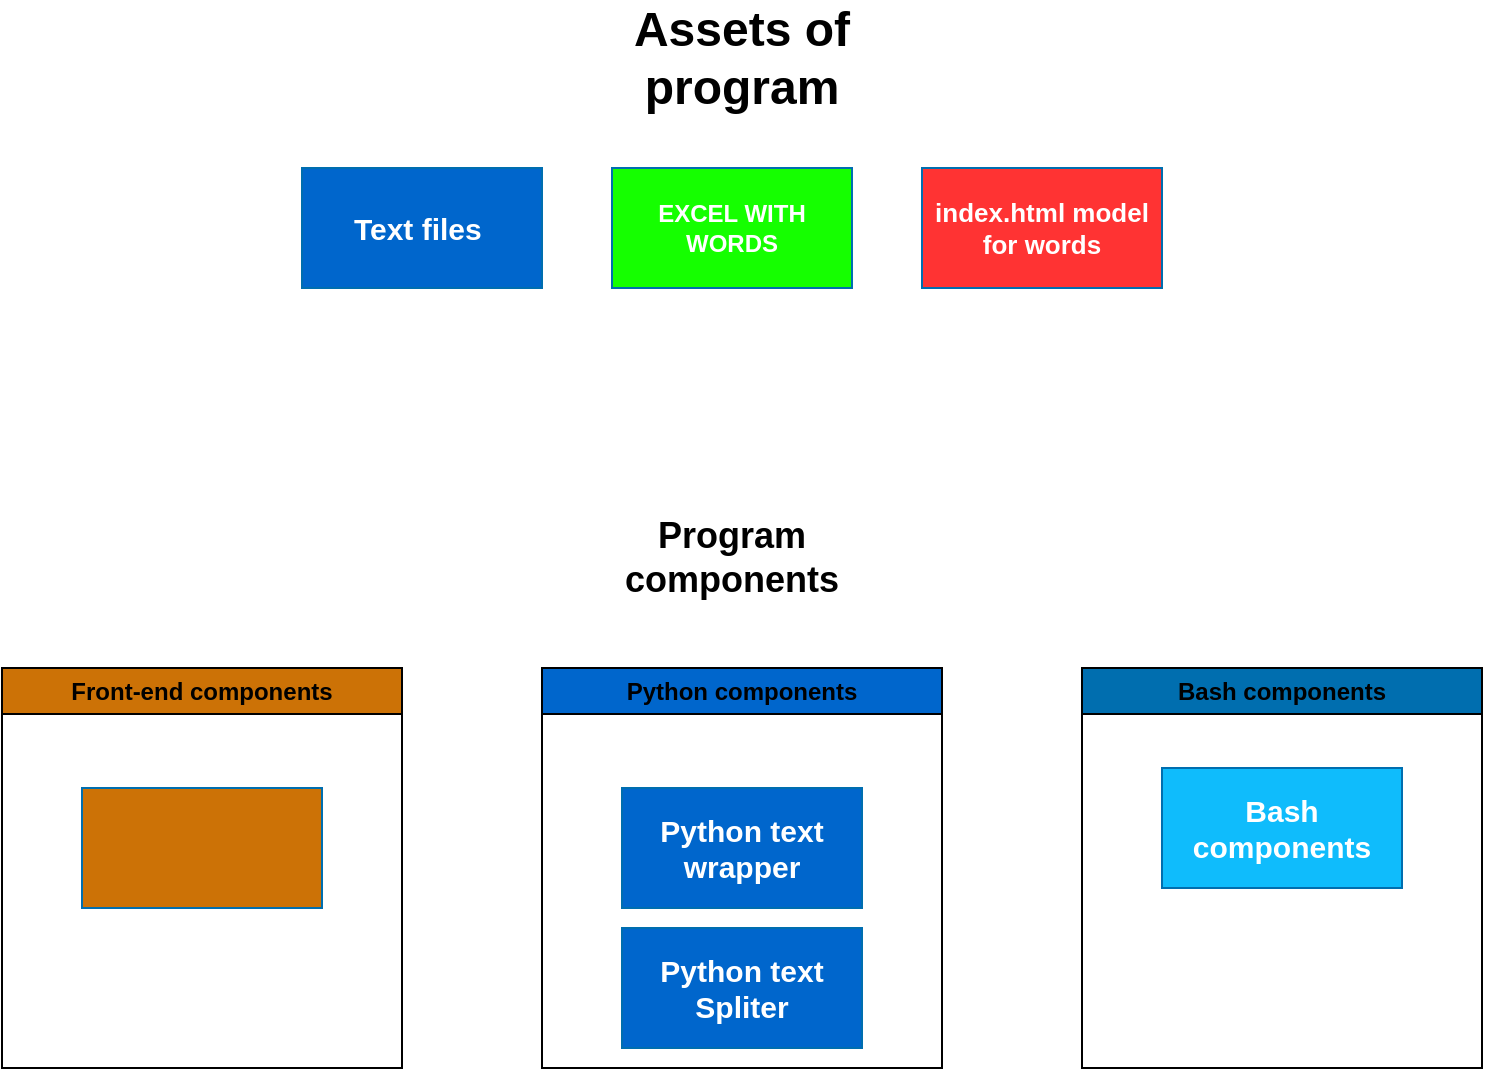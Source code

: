 <mxfile version="28.1.2">
  <diagram name="Page-1" id="OgMk2gwqRUxozm-X-R0p">
    <mxGraphModel dx="598" dy="450" grid="1" gridSize="10" guides="1" tooltips="1" connect="1" arrows="1" fold="1" page="0" pageScale="1" pageWidth="850" pageHeight="1100" math="0" shadow="0">
      <root>
        <mxCell id="0" />
        <mxCell id="1" parent="0" />
        <mxCell id="3R95oQqw8LJTqcAPyp22-2" value="&lt;span style=&quot;font-size: 24px;&quot;&gt;&lt;b&gt;Assets of program&lt;/b&gt;&lt;/span&gt;" style="text;html=1;align=center;verticalAlign=middle;whiteSpace=wrap;rounded=0;" parent="1" vertex="1">
          <mxGeometry x="400" y="150" width="180" height="50" as="geometry" />
        </mxCell>
        <mxCell id="3R95oQqw8LJTqcAPyp22-3" value="EXCEL WITH WORDS" style="rounded=0;whiteSpace=wrap;html=1;fillColor=#15FF00;fontColor=#FFFFFF;strokeColor=#006EAF;fontStyle=1" parent="1" vertex="1">
          <mxGeometry x="425" y="230" width="120" height="60" as="geometry" />
        </mxCell>
        <mxCell id="3R95oQqw8LJTqcAPyp22-4" value="&lt;font style=&quot;font-size: 13px;&quot;&gt;index.html model for words&lt;/font&gt;" style="rounded=0;whiteSpace=wrap;html=1;fillColor=#FF3333;fontColor=#FFFFFF;strokeColor=#006EAF;fontStyle=1" parent="1" vertex="1">
          <mxGeometry x="580" y="230" width="120" height="60" as="geometry" />
        </mxCell>
        <mxCell id="3R95oQqw8LJTqcAPyp22-5" value="&lt;font style=&quot;font-size: 15px;&quot;&gt;Text files&amp;nbsp;&lt;/font&gt;" style="rounded=0;whiteSpace=wrap;html=1;fillColor=#0066CC;fontColor=#FFFFFF;strokeColor=#006EAF;fontStyle=1" parent="1" vertex="1">
          <mxGeometry x="270" y="230" width="120" height="60" as="geometry" />
        </mxCell>
        <mxCell id="3R95oQqw8LJTqcAPyp22-8" value="&lt;font style=&quot;font-size: 18px;&quot;&gt;&lt;b style=&quot;&quot;&gt;Program components&lt;/b&gt;&lt;/font&gt;" style="text;html=1;align=center;verticalAlign=middle;whiteSpace=wrap;rounded=0;" parent="1" vertex="1">
          <mxGeometry x="430" y="400" width="110" height="50" as="geometry" />
        </mxCell>
        <mxCell id="3R95oQqw8LJTqcAPyp22-14" value="Python components" style="swimlane;whiteSpace=wrap;html=1;fillColor=#0066CC;" parent="1" vertex="1">
          <mxGeometry x="390" y="480" width="200" height="200" as="geometry" />
        </mxCell>
        <mxCell id="3R95oQqw8LJTqcAPyp22-13" value="&lt;font style=&quot;font-size: 15px;&quot;&gt;Python text wrapper&lt;/font&gt;" style="rounded=0;whiteSpace=wrap;html=1;fillColor=#0066CC;fontColor=#FFFFFF;strokeColor=#006EAF;fontStyle=1" parent="3R95oQqw8LJTqcAPyp22-14" vertex="1">
          <mxGeometry x="40" y="60" width="120" height="60" as="geometry" />
        </mxCell>
        <mxCell id="Xmff8rb6BWlSERZBsKoM-1" value="&lt;font style=&quot;font-size: 15px;&quot;&gt;Python text Spliter&lt;/font&gt;" style="rounded=0;whiteSpace=wrap;html=1;fillColor=#0066CC;fontColor=#FFFFFF;strokeColor=#006EAF;fontStyle=1" vertex="1" parent="3R95oQqw8LJTqcAPyp22-14">
          <mxGeometry x="40" y="130" width="120" height="60" as="geometry" />
        </mxCell>
        <mxCell id="3R95oQqw8LJTqcAPyp22-15" value="Bash components" style="swimlane;whiteSpace=wrap;html=1;fillColor=#006EAF;" parent="1" vertex="1">
          <mxGeometry x="660" y="480" width="200" height="200" as="geometry" />
        </mxCell>
        <mxCell id="3R95oQqw8LJTqcAPyp22-11" value="&lt;font style=&quot;font-size: 15px;&quot;&gt;Bash components&lt;/font&gt;" style="rounded=0;whiteSpace=wrap;html=1;fillColor=#0FBCFC;fontColor=#FFFFFF;strokeColor=#006EAF;fontStyle=1" parent="3R95oQqw8LJTqcAPyp22-15" vertex="1">
          <mxGeometry x="40" y="50" width="120" height="60" as="geometry" />
        </mxCell>
        <mxCell id="3R95oQqw8LJTqcAPyp22-16" value="Front-end components" style="swimlane;whiteSpace=wrap;html=1;fillColor=#CC7206;" parent="1" vertex="1">
          <mxGeometry x="120" y="480" width="200" height="200" as="geometry" />
        </mxCell>
        <mxCell id="3R95oQqw8LJTqcAPyp22-12" value="" style="rounded=0;whiteSpace=wrap;html=1;fillColor=#CC7206;fontColor=#FFFFFF;strokeColor=#006EAF;fontStyle=1" parent="3R95oQqw8LJTqcAPyp22-16" vertex="1">
          <mxGeometry x="40" y="60" width="120" height="60" as="geometry" />
        </mxCell>
      </root>
    </mxGraphModel>
  </diagram>
</mxfile>
